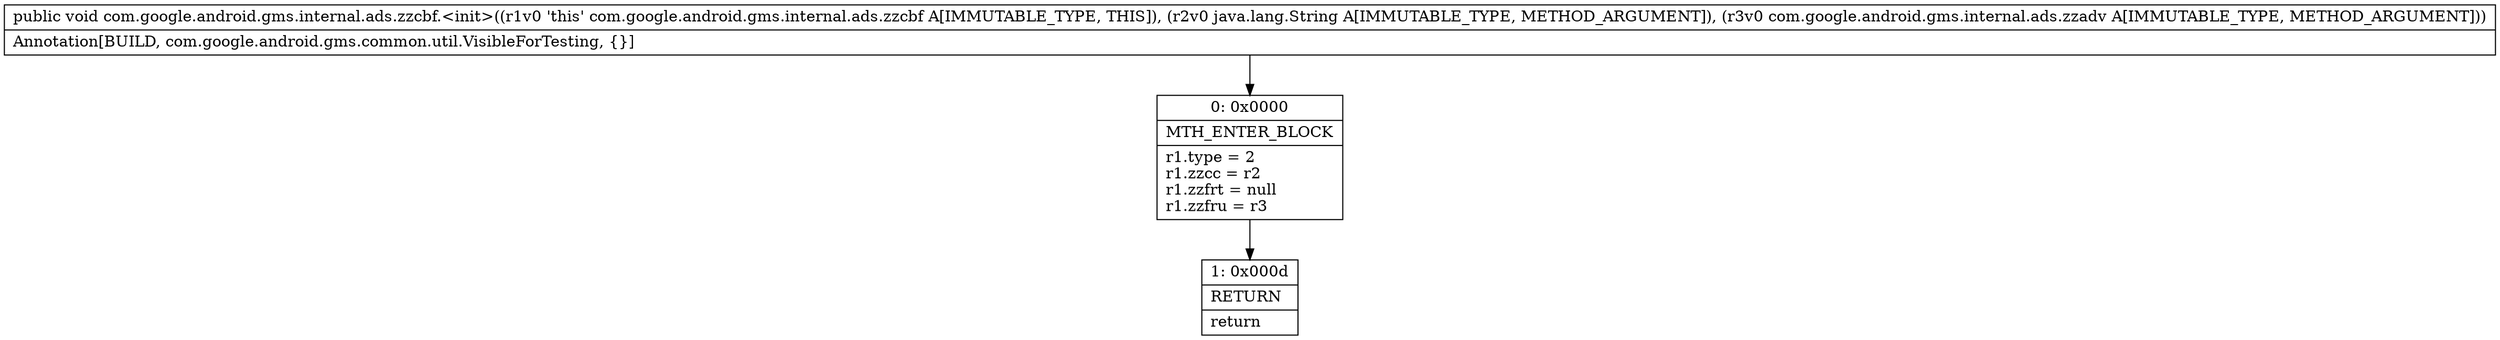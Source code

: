 digraph "CFG forcom.google.android.gms.internal.ads.zzcbf.\<init\>(Ljava\/lang\/String;Lcom\/google\/android\/gms\/internal\/ads\/zzadv;)V" {
Node_0 [shape=record,label="{0\:\ 0x0000|MTH_ENTER_BLOCK\l|r1.type = 2\lr1.zzcc = r2\lr1.zzfrt = null\lr1.zzfru = r3\l}"];
Node_1 [shape=record,label="{1\:\ 0x000d|RETURN\l|return\l}"];
MethodNode[shape=record,label="{public void com.google.android.gms.internal.ads.zzcbf.\<init\>((r1v0 'this' com.google.android.gms.internal.ads.zzcbf A[IMMUTABLE_TYPE, THIS]), (r2v0 java.lang.String A[IMMUTABLE_TYPE, METHOD_ARGUMENT]), (r3v0 com.google.android.gms.internal.ads.zzadv A[IMMUTABLE_TYPE, METHOD_ARGUMENT]))  | Annotation[BUILD, com.google.android.gms.common.util.VisibleForTesting, \{\}]\l}"];
MethodNode -> Node_0;
Node_0 -> Node_1;
}

